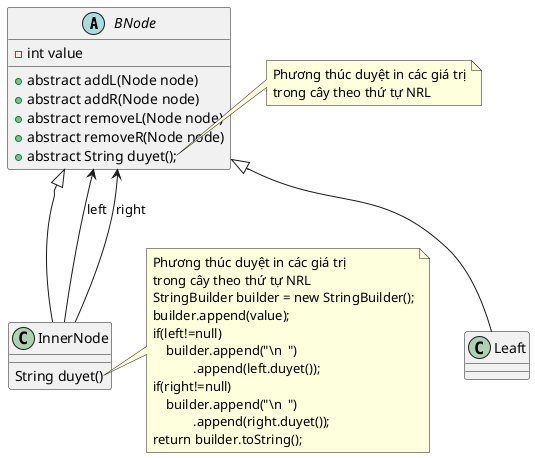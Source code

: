 @startuml
'https://plantuml.com/class-diagram

abstract class BNode{
    - int value
    + abstract addL(Node node)
    + abstract addR(Node node)
    + abstract removeL(Node node)
    + abstract removeR(Node node)
    + abstract String duyet();
}

BNode <|-- Leaft
BNode <|-- InnerNode
InnerNode --> BNode: left
InnerNode --> BNode: right
class InnerNode{
    String duyet()
}
note right of BNode::duyet
    Phương thúc duyệt in các giá trị
    trong cây theo thứ tự NRL
end note

note right of InnerNode::duyet
    Phương thúc duyệt in các giá trị
    trong cây theo thứ tự NRL
    StringBuilder builder = new StringBuilder();
    builder.append(value);
    if(left!=null)
        builder.append("\n\t")
                .append(left.duyet());
    if(right!=null)
        builder.append("\n\t")
                .append(right.duyet());
    return builder.toString();
end note
@enduml